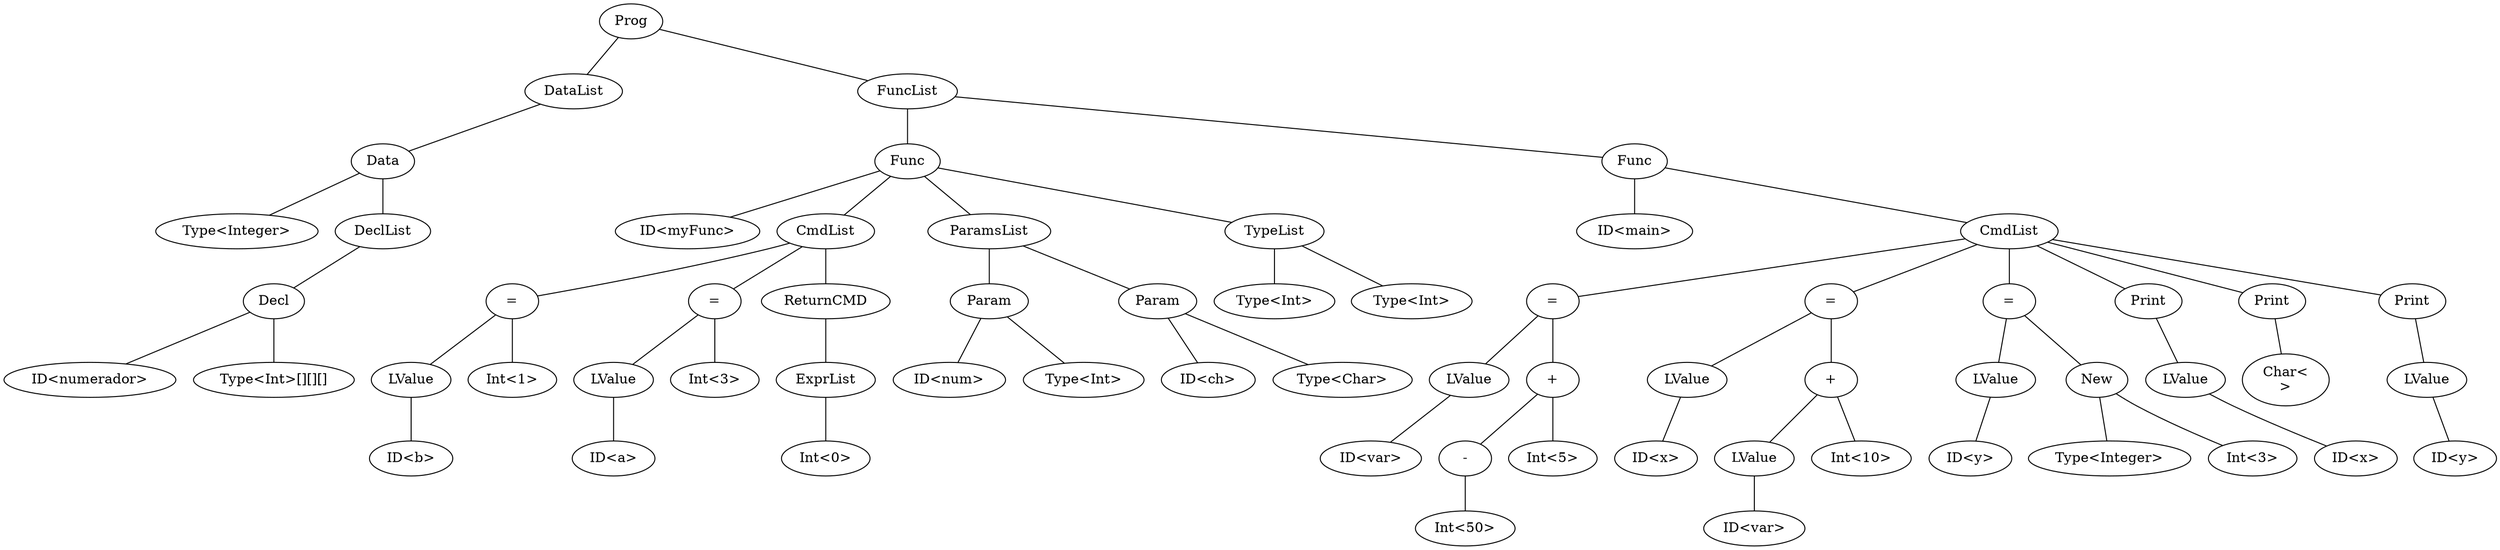 graph program {
65 [label=Prog]
65--7
7 [label=DataList]
7--6
6 [label= "Data"]
6--5
5 [label="Type<Integer>"]
6--4
4 [label=DeclList]
4--3
3 [label="Decl"]
3--2
2 [label="ID<numerador>"]
3--1
1 [label="Type<Int>[][][]"]
65--33
33 [label=FuncList]
33--32
32 [label="Func"]
32--31
31 [label="ID<myFunc>"]
32--23
23 [label=CmdList]
23--22
22 [label= "="]
22--20
20 [label="LValue"]
20--19
19 [label="ID<b>"]
22--21
21 [label="Int<1>"]
23--27
27 [label= "="]
27--25
25 [label="LValue"]
25--24
24 [label="ID<a>"]
27--26
26 [label="Int<3>"]
23--30
30 [label="ReturnCMD"]
30--29
29 [label=ExprList]
29--28
28 [label="Int<0>"]
32--12
12 [label="ParamsList"]
12--11
11 [label="Param"]
11--10
10 [label="ID<num>"]
11--9
9 [label="Type<Int>"]
12--15
15 [label="Param"]
15--14
14 [label="ID<ch>"]
15--13
13 [label="Type<Char>"]
32--17
17 [label="TypeList"]
17--16
16 [label="Type<Int>"]
17--18
18 [label="Type<Int>"]
33--64
64 [label="Func"]
64--63
63 [label="ID<main>"]
64--41
41 [label=CmdList]
41--40
40 [label= "="]
40--35
35 [label="LValue"]
35--34
34 [label="ID<var>"]
40--39
39 [label= "+"]
39--37
37 [label= "-"]
37--36
36 [label="Int<50>"]
39--38
38 [label="Int<5>"]
41--48
48 [label= "="]
48--43
43 [label="LValue"]
43--42
42 [label="ID<x>"]
48--47
47 [label= "+"]
47--45
45 [label="LValue"]
45--44
44 [label="ID<var>"]
47--46
46 [label="Int<10>"]
41--54
54 [label= "="]
54--50
50 [label="LValue"]
50--49
49 [label="ID<y>"]
54--53
53 [label= "New"]
53--51
51 [label="Type<Integer>"]
53--52
52 [label="Int<3>"]
41--57
57 [label="Print"]
57--56
56 [label="LValue"]
56--55
55 [label="ID<x>"]
41--59
59 [label="Print"]
59--58
58 [label="Char<\n>"]
41--62
62 [label="Print"]
62--61
61 [label="LValue"]
61--60
60 [label="ID<y>"]
}
